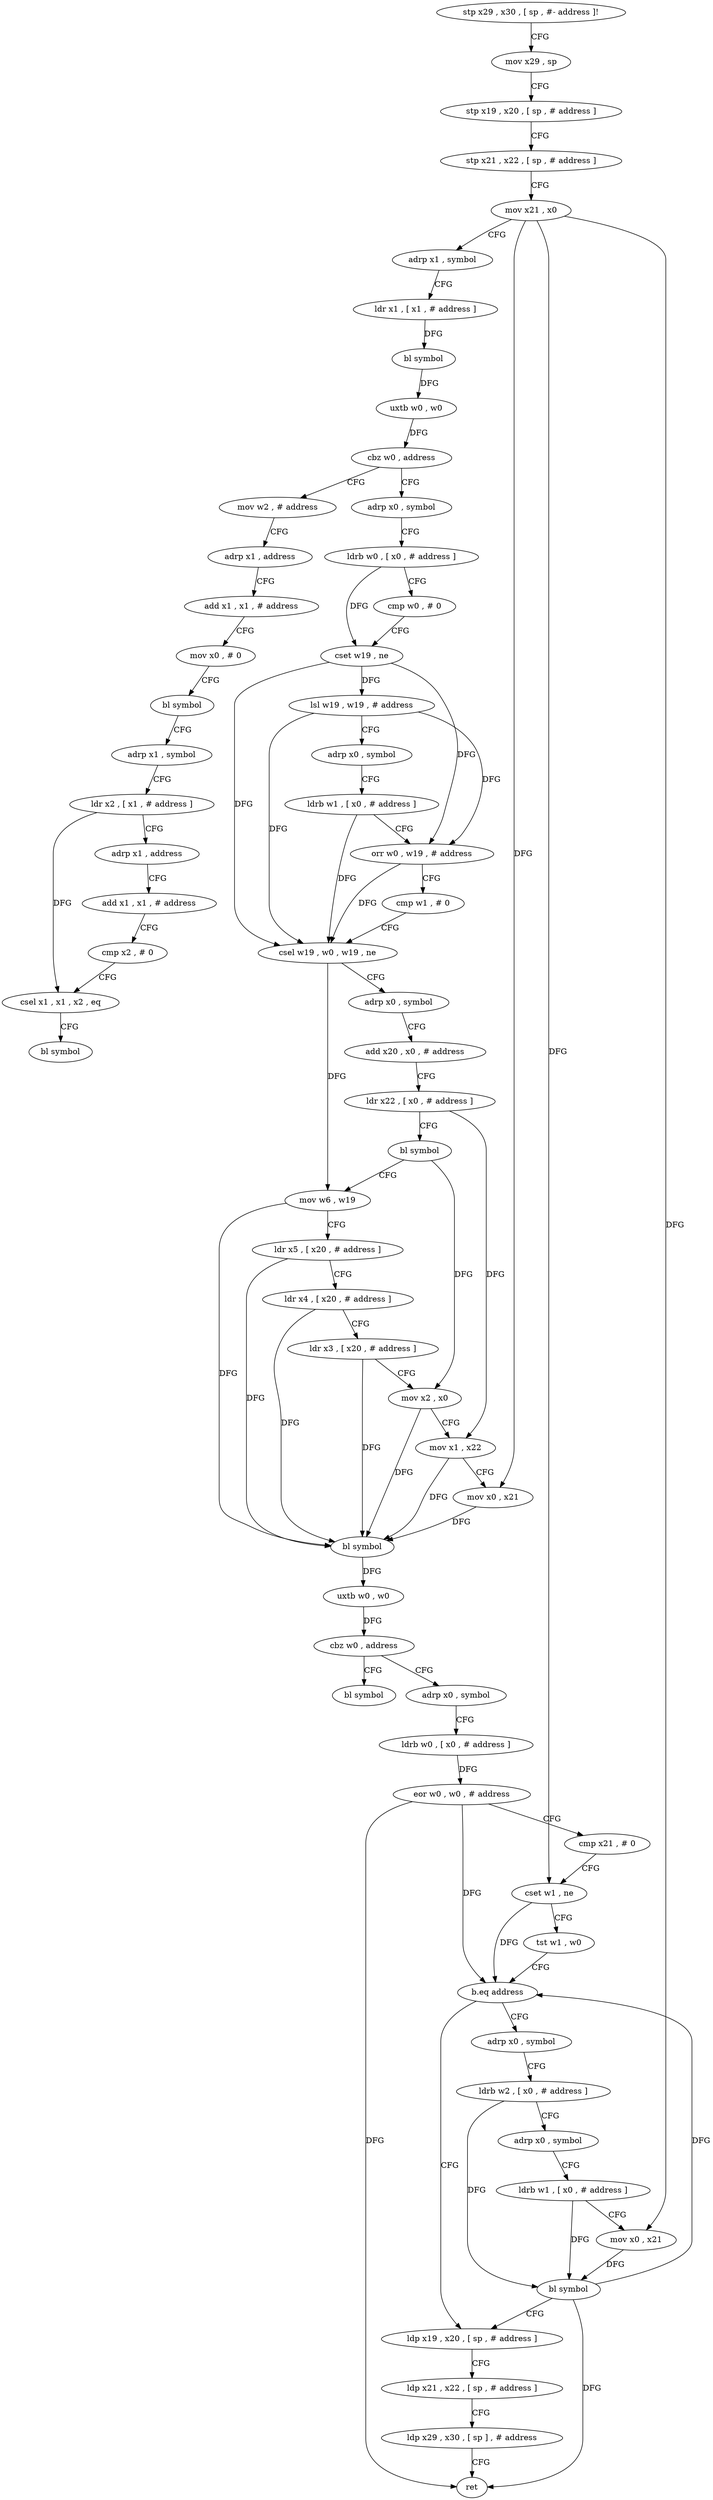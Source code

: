 digraph "func" {
"4216304" [label = "stp x29 , x30 , [ sp , #- address ]!" ]
"4216308" [label = "mov x29 , sp" ]
"4216312" [label = "stp x19 , x20 , [ sp , # address ]" ]
"4216316" [label = "stp x21 , x22 , [ sp , # address ]" ]
"4216320" [label = "mov x21 , x0" ]
"4216324" [label = "adrp x1 , symbol" ]
"4216328" [label = "ldr x1 , [ x1 , # address ]" ]
"4216332" [label = "bl symbol" ]
"4216336" [label = "uxtb w0 , w0" ]
"4216340" [label = "cbz w0 , address" ]
"4216508" [label = "mov w2 , # address" ]
"4216344" [label = "adrp x0 , symbol" ]
"4216512" [label = "adrp x1 , address" ]
"4216516" [label = "add x1 , x1 , # address" ]
"4216520" [label = "mov x0 , # 0" ]
"4216524" [label = "bl symbol" ]
"4216528" [label = "adrp x1 , symbol" ]
"4216532" [label = "ldr x2 , [ x1 , # address ]" ]
"4216536" [label = "adrp x1 , address" ]
"4216540" [label = "add x1 , x1 , # address" ]
"4216544" [label = "cmp x2 , # 0" ]
"4216548" [label = "csel x1 , x1 , x2 , eq" ]
"4216552" [label = "bl symbol" ]
"4216348" [label = "ldrb w0 , [ x0 , # address ]" ]
"4216352" [label = "cmp w0 , # 0" ]
"4216356" [label = "cset w19 , ne" ]
"4216360" [label = "lsl w19 , w19 , # address" ]
"4216364" [label = "adrp x0 , symbol" ]
"4216368" [label = "ldrb w1 , [ x0 , # address ]" ]
"4216372" [label = "orr w0 , w19 , # address" ]
"4216376" [label = "cmp w1 , # 0" ]
"4216380" [label = "csel w19 , w0 , w19 , ne" ]
"4216384" [label = "adrp x0 , symbol" ]
"4216388" [label = "add x20 , x0 , # address" ]
"4216392" [label = "ldr x22 , [ x0 , # address ]" ]
"4216396" [label = "bl symbol" ]
"4216400" [label = "mov w6 , w19" ]
"4216404" [label = "ldr x5 , [ x20 , # address ]" ]
"4216408" [label = "ldr x4 , [ x20 , # address ]" ]
"4216412" [label = "ldr x3 , [ x20 , # address ]" ]
"4216416" [label = "mov x2 , x0" ]
"4216420" [label = "mov x1 , x22" ]
"4216424" [label = "mov x0 , x21" ]
"4216428" [label = "bl symbol" ]
"4216432" [label = "uxtb w0 , w0" ]
"4216436" [label = "cbz w0 , address" ]
"4216560" [label = "bl symbol" ]
"4216440" [label = "adrp x0 , symbol" ]
"4216444" [label = "ldrb w0 , [ x0 , # address ]" ]
"4216448" [label = "eor w0 , w0 , # address" ]
"4216452" [label = "cmp x21 , # 0" ]
"4216456" [label = "cset w1 , ne" ]
"4216460" [label = "tst w1 , w0" ]
"4216464" [label = "b.eq address" ]
"4216492" [label = "ldp x19 , x20 , [ sp , # address ]" ]
"4216468" [label = "adrp x0 , symbol" ]
"4216496" [label = "ldp x21 , x22 , [ sp , # address ]" ]
"4216500" [label = "ldp x29 , x30 , [ sp ] , # address" ]
"4216504" [label = "ret" ]
"4216472" [label = "ldrb w2 , [ x0 , # address ]" ]
"4216476" [label = "adrp x0 , symbol" ]
"4216480" [label = "ldrb w1 , [ x0 , # address ]" ]
"4216484" [label = "mov x0 , x21" ]
"4216488" [label = "bl symbol" ]
"4216304" -> "4216308" [ label = "CFG" ]
"4216308" -> "4216312" [ label = "CFG" ]
"4216312" -> "4216316" [ label = "CFG" ]
"4216316" -> "4216320" [ label = "CFG" ]
"4216320" -> "4216324" [ label = "CFG" ]
"4216320" -> "4216424" [ label = "DFG" ]
"4216320" -> "4216456" [ label = "DFG" ]
"4216320" -> "4216484" [ label = "DFG" ]
"4216324" -> "4216328" [ label = "CFG" ]
"4216328" -> "4216332" [ label = "DFG" ]
"4216332" -> "4216336" [ label = "DFG" ]
"4216336" -> "4216340" [ label = "DFG" ]
"4216340" -> "4216508" [ label = "CFG" ]
"4216340" -> "4216344" [ label = "CFG" ]
"4216508" -> "4216512" [ label = "CFG" ]
"4216344" -> "4216348" [ label = "CFG" ]
"4216512" -> "4216516" [ label = "CFG" ]
"4216516" -> "4216520" [ label = "CFG" ]
"4216520" -> "4216524" [ label = "CFG" ]
"4216524" -> "4216528" [ label = "CFG" ]
"4216528" -> "4216532" [ label = "CFG" ]
"4216532" -> "4216536" [ label = "CFG" ]
"4216532" -> "4216548" [ label = "DFG" ]
"4216536" -> "4216540" [ label = "CFG" ]
"4216540" -> "4216544" [ label = "CFG" ]
"4216544" -> "4216548" [ label = "CFG" ]
"4216548" -> "4216552" [ label = "CFG" ]
"4216348" -> "4216352" [ label = "CFG" ]
"4216348" -> "4216356" [ label = "DFG" ]
"4216352" -> "4216356" [ label = "CFG" ]
"4216356" -> "4216360" [ label = "DFG" ]
"4216356" -> "4216372" [ label = "DFG" ]
"4216356" -> "4216380" [ label = "DFG" ]
"4216360" -> "4216364" [ label = "CFG" ]
"4216360" -> "4216372" [ label = "DFG" ]
"4216360" -> "4216380" [ label = "DFG" ]
"4216364" -> "4216368" [ label = "CFG" ]
"4216368" -> "4216372" [ label = "CFG" ]
"4216368" -> "4216380" [ label = "DFG" ]
"4216372" -> "4216376" [ label = "CFG" ]
"4216372" -> "4216380" [ label = "DFG" ]
"4216376" -> "4216380" [ label = "CFG" ]
"4216380" -> "4216384" [ label = "CFG" ]
"4216380" -> "4216400" [ label = "DFG" ]
"4216384" -> "4216388" [ label = "CFG" ]
"4216388" -> "4216392" [ label = "CFG" ]
"4216392" -> "4216396" [ label = "CFG" ]
"4216392" -> "4216420" [ label = "DFG" ]
"4216396" -> "4216400" [ label = "CFG" ]
"4216396" -> "4216416" [ label = "DFG" ]
"4216400" -> "4216404" [ label = "CFG" ]
"4216400" -> "4216428" [ label = "DFG" ]
"4216404" -> "4216408" [ label = "CFG" ]
"4216404" -> "4216428" [ label = "DFG" ]
"4216408" -> "4216412" [ label = "CFG" ]
"4216408" -> "4216428" [ label = "DFG" ]
"4216412" -> "4216416" [ label = "CFG" ]
"4216412" -> "4216428" [ label = "DFG" ]
"4216416" -> "4216420" [ label = "CFG" ]
"4216416" -> "4216428" [ label = "DFG" ]
"4216420" -> "4216424" [ label = "CFG" ]
"4216420" -> "4216428" [ label = "DFG" ]
"4216424" -> "4216428" [ label = "DFG" ]
"4216428" -> "4216432" [ label = "DFG" ]
"4216432" -> "4216436" [ label = "DFG" ]
"4216436" -> "4216560" [ label = "CFG" ]
"4216436" -> "4216440" [ label = "CFG" ]
"4216440" -> "4216444" [ label = "CFG" ]
"4216444" -> "4216448" [ label = "DFG" ]
"4216448" -> "4216452" [ label = "CFG" ]
"4216448" -> "4216464" [ label = "DFG" ]
"4216448" -> "4216504" [ label = "DFG" ]
"4216452" -> "4216456" [ label = "CFG" ]
"4216456" -> "4216460" [ label = "CFG" ]
"4216456" -> "4216464" [ label = "DFG" ]
"4216460" -> "4216464" [ label = "CFG" ]
"4216464" -> "4216492" [ label = "CFG" ]
"4216464" -> "4216468" [ label = "CFG" ]
"4216492" -> "4216496" [ label = "CFG" ]
"4216468" -> "4216472" [ label = "CFG" ]
"4216496" -> "4216500" [ label = "CFG" ]
"4216500" -> "4216504" [ label = "CFG" ]
"4216472" -> "4216476" [ label = "CFG" ]
"4216472" -> "4216488" [ label = "DFG" ]
"4216476" -> "4216480" [ label = "CFG" ]
"4216480" -> "4216484" [ label = "CFG" ]
"4216480" -> "4216488" [ label = "DFG" ]
"4216484" -> "4216488" [ label = "DFG" ]
"4216488" -> "4216492" [ label = "CFG" ]
"4216488" -> "4216464" [ label = "DFG" ]
"4216488" -> "4216504" [ label = "DFG" ]
}
